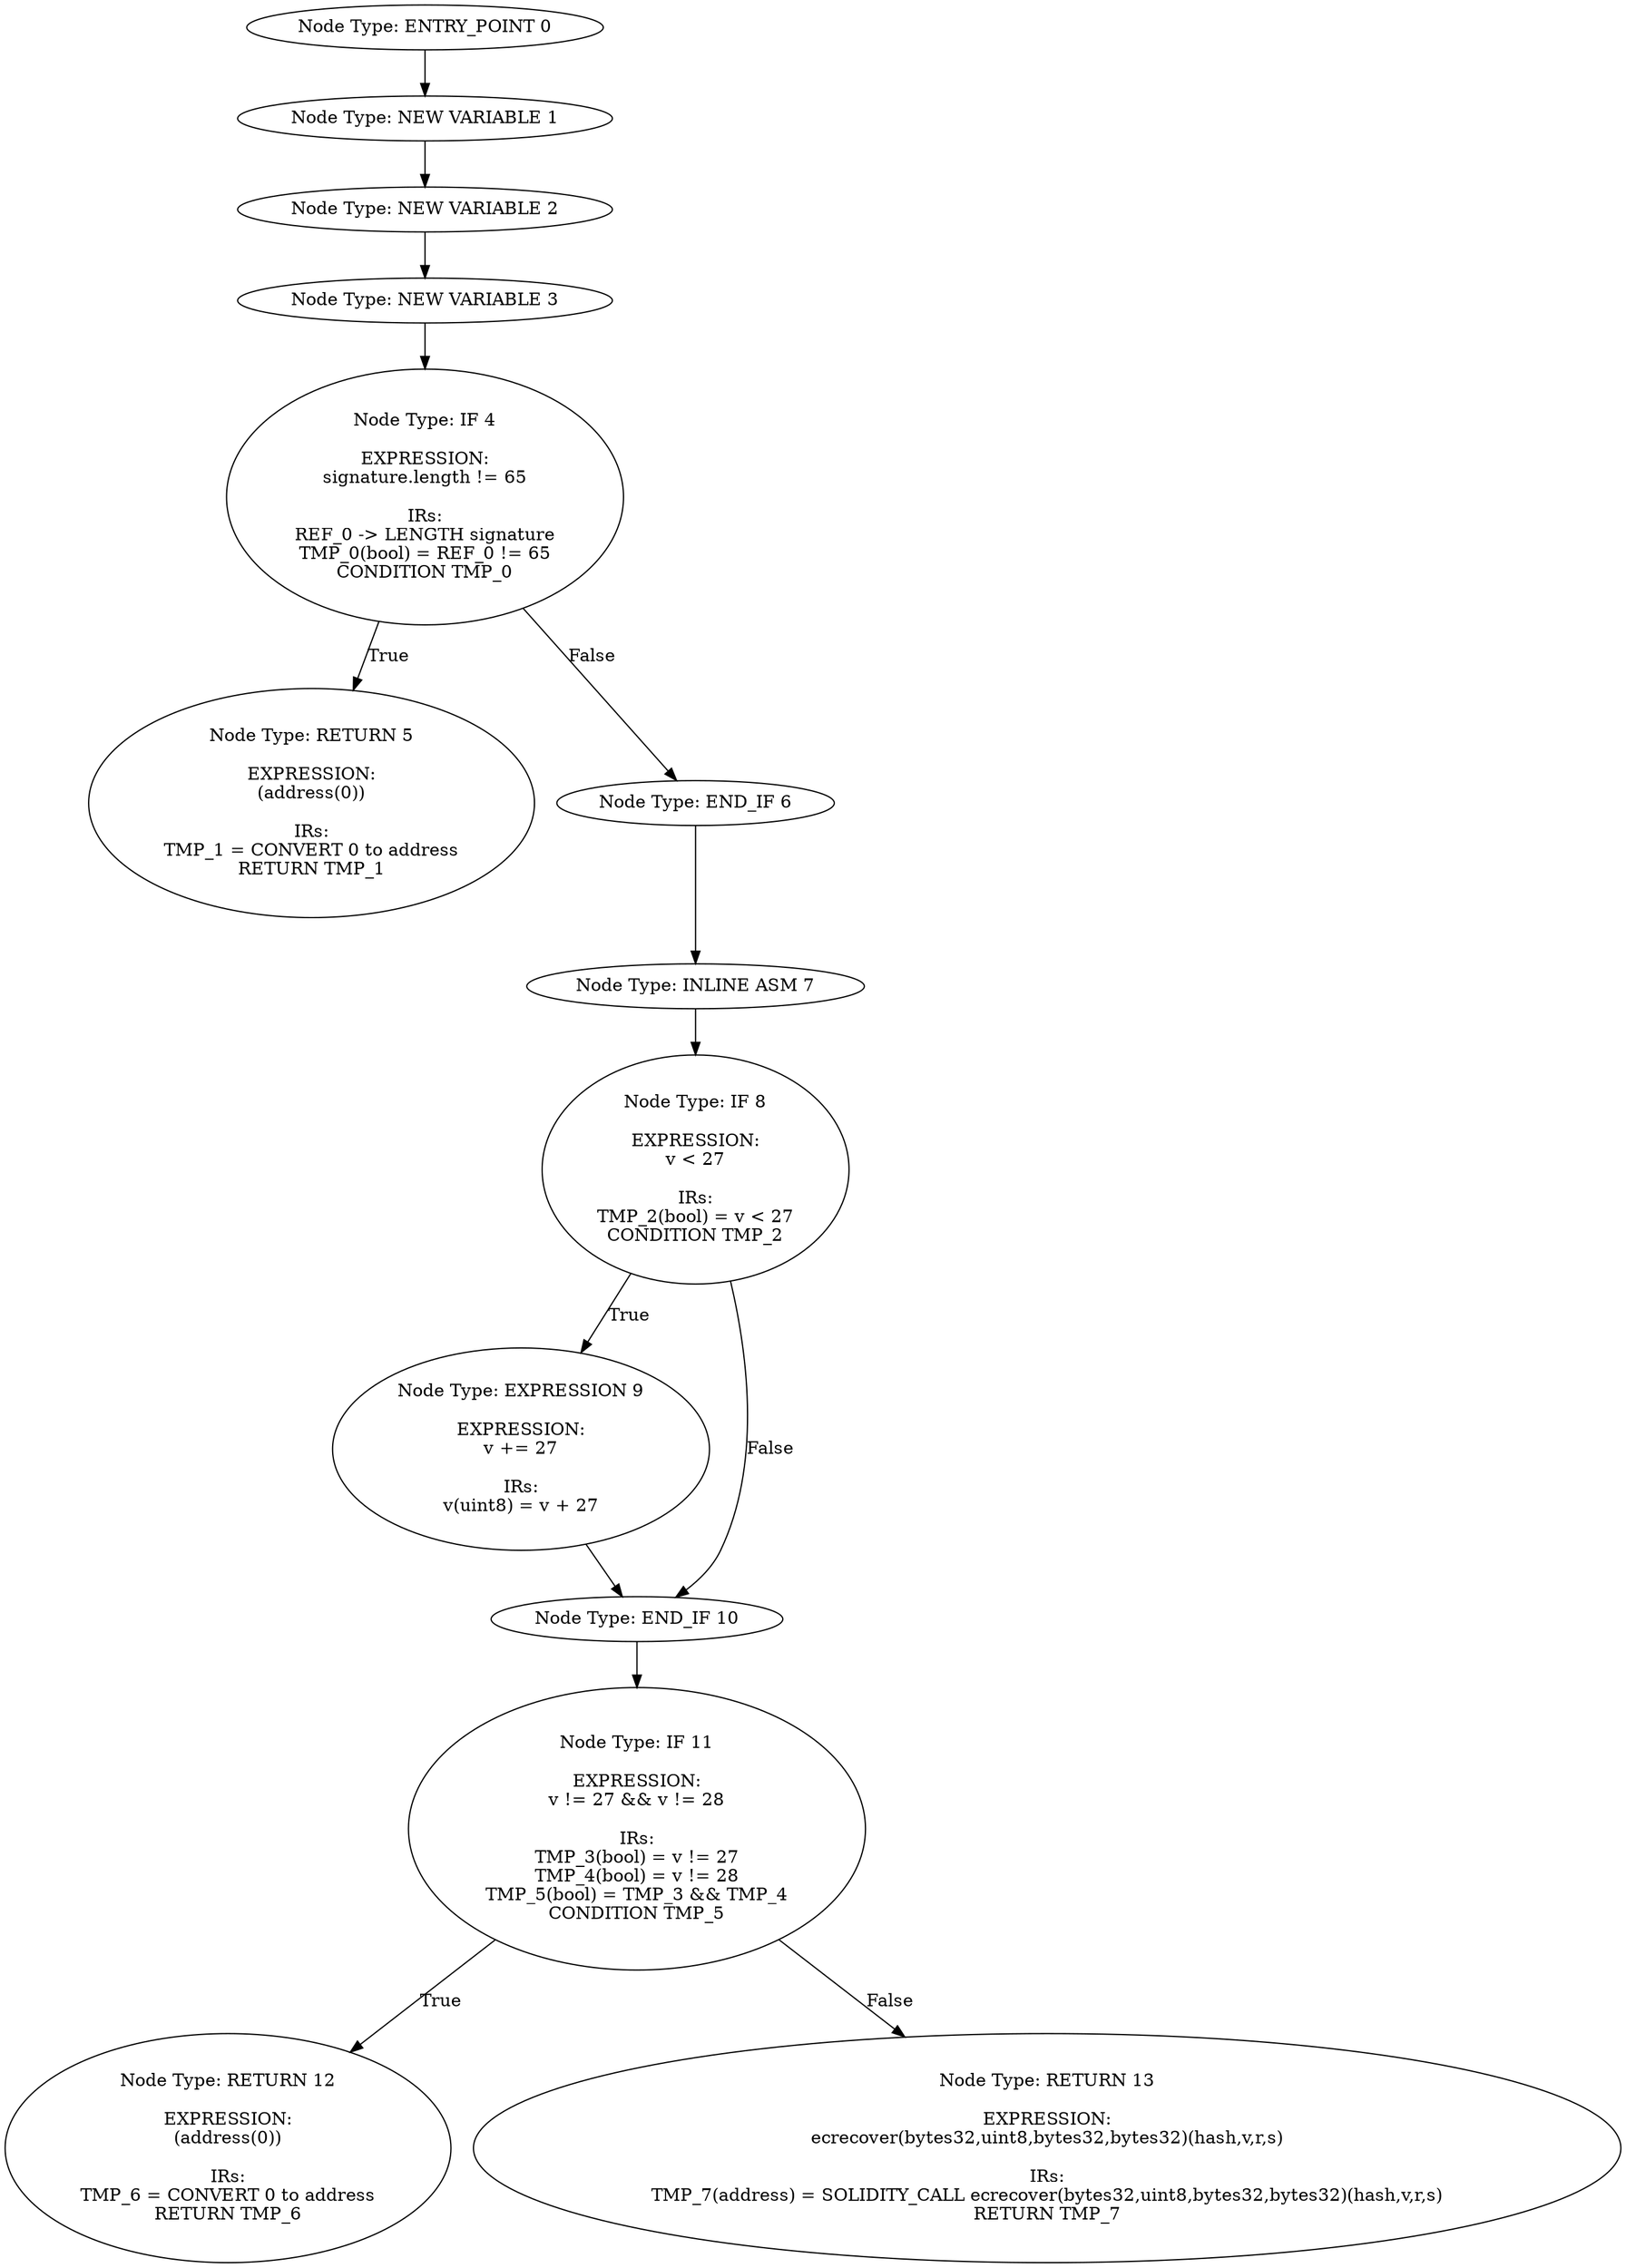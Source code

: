 digraph{
0[label="Node Type: ENTRY_POINT 0
"];
0->1;
1[label="Node Type: NEW VARIABLE 1
"];
1->2;
2[label="Node Type: NEW VARIABLE 2
"];
2->3;
3[label="Node Type: NEW VARIABLE 3
"];
3->4;
4[label="Node Type: IF 4

EXPRESSION:
signature.length != 65

IRs:
REF_0 -> LENGTH signature
TMP_0(bool) = REF_0 != 65
CONDITION TMP_0"];
4->5[label="True"];
4->6[label="False"];
5[label="Node Type: RETURN 5

EXPRESSION:
(address(0))

IRs:
TMP_1 = CONVERT 0 to address
RETURN TMP_1"];
6[label="Node Type: END_IF 6
"];
6->7;
7[label="Node Type: INLINE ASM 7
"];
7->8;
8[label="Node Type: IF 8

EXPRESSION:
v < 27

IRs:
TMP_2(bool) = v < 27
CONDITION TMP_2"];
8->9[label="True"];
8->10[label="False"];
9[label="Node Type: EXPRESSION 9

EXPRESSION:
v += 27

IRs:
v(uint8) = v + 27"];
9->10;
10[label="Node Type: END_IF 10
"];
10->11;
11[label="Node Type: IF 11

EXPRESSION:
v != 27 && v != 28

IRs:
TMP_3(bool) = v != 27
TMP_4(bool) = v != 28
TMP_5(bool) = TMP_3 && TMP_4
CONDITION TMP_5"];
11->12[label="True"];
11->13[label="False"];
12[label="Node Type: RETURN 12

EXPRESSION:
(address(0))

IRs:
TMP_6 = CONVERT 0 to address
RETURN TMP_6"];
13[label="Node Type: RETURN 13

EXPRESSION:
ecrecover(bytes32,uint8,bytes32,bytes32)(hash,v,r,s)

IRs:
TMP_7(address) = SOLIDITY_CALL ecrecover(bytes32,uint8,bytes32,bytes32)(hash,v,r,s)
RETURN TMP_7"];
}
